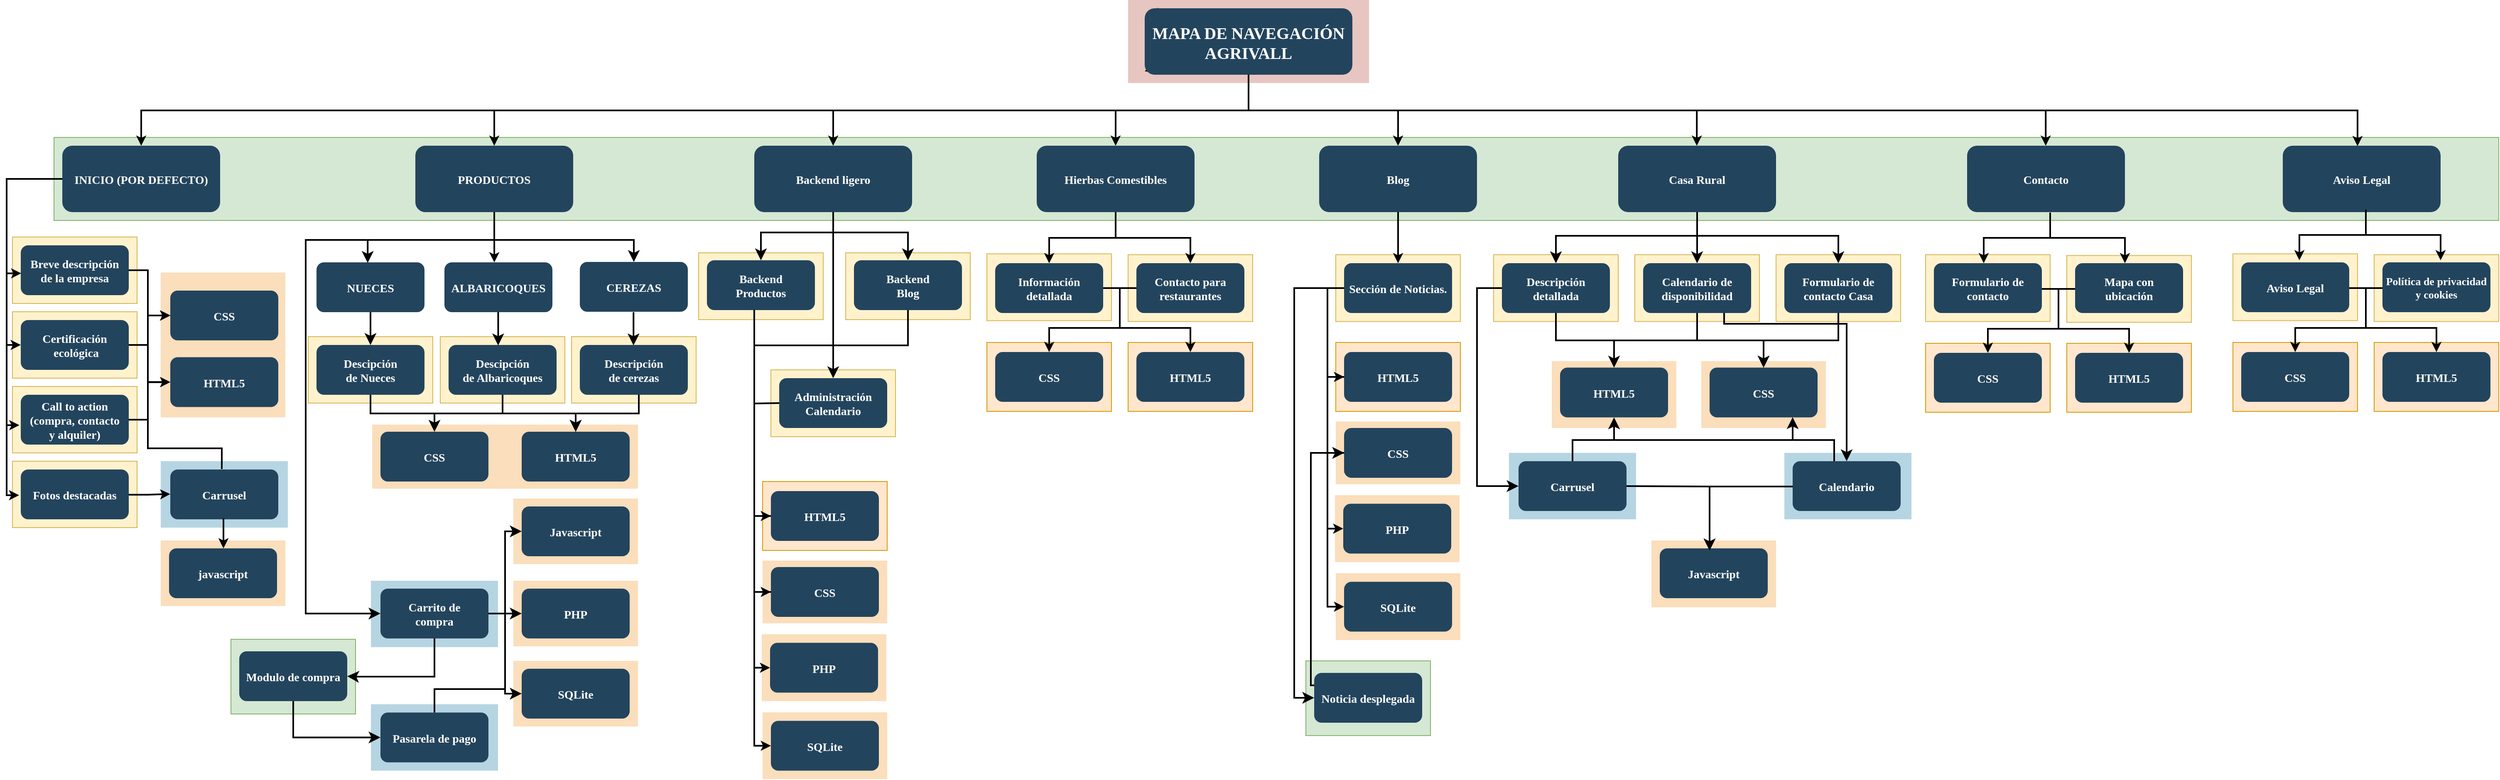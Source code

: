 <mxfile version="26.0.4">
  <diagram name="Page-1" id="2c0d36ab-eaac-3732-788b-9136903baeff">
    <mxGraphModel dx="1311" dy="1208" grid="1" gridSize="10" guides="1" tooltips="1" connect="1" arrows="1" fold="1" page="1" pageScale="1.5" pageWidth="1169" pageHeight="827" background="none" math="0" shadow="0">
      <root>
        <mxCell id="0" />
        <mxCell id="1" parent="0" />
        <mxCell id="2rvFYy8MoNg94TVuVk1t-126" value="" style="fillColor=#d5e8d4;strokeColor=#82b366;" vertex="1" parent="1">
          <mxGeometry x="310" y="930" width="150" height="90" as="geometry" />
        </mxCell>
        <mxCell id="25cHAUJaOURfbR9TsnQt-283" value="" style="fillColor=#10739E;strokeColor=none;opacity=30;" parent="1" vertex="1">
          <mxGeometry x="2180" y="705.5" width="153" height="80" as="geometry" />
        </mxCell>
        <mxCell id="25cHAUJaOURfbR9TsnQt-282" value="" style="fillColor=#10739E;strokeColor=none;opacity=30;" parent="1" vertex="1">
          <mxGeometry x="1848.5" y="705.5" width="153" height="80" as="geometry" />
        </mxCell>
        <mxCell id="25cHAUJaOURfbR9TsnQt-281" value="" style="fillColor=#F2931E;strokeColor=none;opacity=30;" parent="1" vertex="1">
          <mxGeometry x="2080" y="595" width="150" height="80.5" as="geometry" />
        </mxCell>
        <mxCell id="25cHAUJaOURfbR9TsnQt-280" value="" style="fillColor=#F2931E;strokeColor=none;opacity=30;" parent="1" vertex="1">
          <mxGeometry x="1900" y="595" width="150" height="80.5" as="geometry" />
        </mxCell>
        <mxCell id="25cHAUJaOURfbR9TsnQt-279" value="" style="fillColor=#F2931E;strokeColor=none;opacity=30;" parent="1" vertex="1">
          <mxGeometry x="2020" y="811" width="150" height="80.5" as="geometry" />
        </mxCell>
        <mxCell id="25cHAUJaOURfbR9TsnQt-210" value="" style="fillColor=#fff2cc;strokeColor=#d6b656;" parent="1" vertex="1">
          <mxGeometry x="1220" y="465.75" width="150" height="80.5" as="geometry" />
        </mxCell>
        <mxCell id="25cHAUJaOURfbR9TsnQt-211" value="" style="fillColor=#fff2cc;strokeColor=#d6b656;" parent="1" vertex="1">
          <mxGeometry x="1390" y="466.75" width="150" height="80.5" as="geometry" />
        </mxCell>
        <mxCell id="25cHAUJaOURfbR9TsnQt-197" value="" style="fillColor=#F2931E;strokeColor=none;opacity=30;" parent="1" vertex="1">
          <mxGeometry x="949" y="924" width="150" height="80.5" as="geometry" />
        </mxCell>
        <mxCell id="25cHAUJaOURfbR9TsnQt-198" value="" style="fillColor=#F2931E;strokeColor=none;opacity=30;" parent="1" vertex="1">
          <mxGeometry x="950" y="835.25" width="150" height="75.5" as="geometry" />
        </mxCell>
        <mxCell id="25cHAUJaOURfbR9TsnQt-196" value="" style="fillColor=#F2931E;strokeColor=none;opacity=30;" parent="1" vertex="1">
          <mxGeometry x="950" y="1018" width="150" height="80.5" as="geometry" />
        </mxCell>
        <mxCell id="25cHAUJaOURfbR9TsnQt-185" value="" style="fillColor=#F2931E;strokeColor=none;opacity=30;" parent="1" vertex="1">
          <mxGeometry x="650" y="956" width="150" height="79" as="geometry" />
        </mxCell>
        <mxCell id="25cHAUJaOURfbR9TsnQt-183" value="" style="fillColor=#F2931E;strokeColor=none;opacity=30;" parent="1" vertex="1">
          <mxGeometry x="650" y="760.5" width="150" height="79" as="geometry" />
        </mxCell>
        <mxCell id="25cHAUJaOURfbR9TsnQt-182" value="" style="fillColor=#F2931E;strokeColor=none;opacity=30;" parent="1" vertex="1">
          <mxGeometry x="650" y="859.5" width="150" height="79" as="geometry" />
        </mxCell>
        <mxCell id="25cHAUJaOURfbR9TsnQt-179" value="" style="fillColor=#10739E;strokeColor=none;opacity=30;" parent="1" vertex="1">
          <mxGeometry x="478.5" y="859.5" width="153" height="80" as="geometry" />
        </mxCell>
        <mxCell id="25cHAUJaOURfbR9TsnQt-175" value="" style="fillColor=#F2931E;strokeColor=none;opacity=30;" parent="1" vertex="1">
          <mxGeometry x="480" y="671.38" width="320" height="77.25" as="geometry" />
        </mxCell>
        <mxCell id="25cHAUJaOURfbR9TsnQt-168" value="" style="fillColor=#fff2cc;strokeColor=#d6b656;" parent="1" vertex="1">
          <mxGeometry x="720" y="565.5" width="150" height="80" as="geometry" />
        </mxCell>
        <mxCell id="25cHAUJaOURfbR9TsnQt-167" value="" style="fillColor=#fff2cc;strokeColor=#d6b656;" parent="1" vertex="1">
          <mxGeometry x="562" y="565.5" width="150" height="80" as="geometry" />
        </mxCell>
        <mxCell id="25cHAUJaOURfbR9TsnQt-166" value="" style="fillColor=#fff2cc;strokeColor=#d6b656;" parent="1" vertex="1">
          <mxGeometry x="403" y="565.5" width="150" height="80" as="geometry" />
        </mxCell>
        <mxCell id="123" value="" style="fillColor=#AE4132;strokeColor=none;opacity=30;" parent="1" vertex="1">
          <mxGeometry x="1390" y="160" width="290" height="100" as="geometry" />
        </mxCell>
        <mxCell id="122" value="" style="fillColor=#d5e8d4;strokeColor=#82b366;" parent="1" vertex="1">
          <mxGeometry x="97" y="325.5" width="2943" height="100" as="geometry" />
        </mxCell>
        <mxCell id="120" value="" style="fillColor=#ffe6cc;strokeColor=#d79b00;" parent="1" vertex="1">
          <mxGeometry x="950" y="740" width="150" height="83" as="geometry" />
        </mxCell>
        <mxCell id="118" value="" style="fillColor=#F2931E;strokeColor=none;opacity=30;" parent="1" vertex="1">
          <mxGeometry x="225.5" y="488.25" width="150" height="174.5" as="geometry" />
        </mxCell>
        <mxCell id="111" value="" style="fillColor=#fff2cc;strokeColor=#d6b656;" parent="1" vertex="1">
          <mxGeometry x="47" y="535.5" width="150" height="80" as="geometry" />
        </mxCell>
        <mxCell id="108" value="" style="fillColor=#fff2cc;strokeColor=#d6b656;" parent="1" vertex="1">
          <mxGeometry x="47.0" y="445.5" width="150" height="80" as="geometry" />
        </mxCell>
        <mxCell id="4" value="Hierbas Comestibles" style="rounded=1;fillColor=#23445D;gradientColor=none;strokeColor=none;fontColor=#FFFFFF;fontStyle=1;fontFamily=Tahoma;fontSize=14" parent="1" vertex="1">
          <mxGeometry x="1280.0" y="335.5" width="190" height="80" as="geometry" />
        </mxCell>
        <mxCell id="9" value="" style="edgeStyle=elbowEdgeStyle;elbow=vertical;strokeWidth=2;rounded=0" parent="1" source="2" target="4" edge="1">
          <mxGeometry x="337" y="215.5" width="100" height="100" as="geometry">
            <mxPoint x="337" y="315.5" as="sourcePoint" />
            <mxPoint x="437" y="215.5" as="targetPoint" />
          </mxGeometry>
        </mxCell>
        <mxCell id="10" value="Backend ligero" style="rounded=1;fillColor=#23445D;gradientColor=none;strokeColor=none;fontColor=#FFFFFF;fontStyle=1;fontFamily=Tahoma;fontSize=14" parent="1" vertex="1">
          <mxGeometry x="940" y="335.5" width="190" height="80" as="geometry" />
        </mxCell>
        <mxCell id="13" value="INICIO (POR DEFECTO)" style="rounded=1;fillColor=#23445D;gradientColor=none;strokeColor=none;fontColor=#FFFFFF;fontStyle=1;fontFamily=Tahoma;fontSize=14" parent="1" vertex="1">
          <mxGeometry x="107" y="335.5" width="190" height="80" as="geometry" />
        </mxCell>
        <mxCell id="14" value="Breve descripción &#xa;de la empresa" style="rounded=1;fillColor=#23445D;gradientColor=none;strokeColor=none;fontColor=#FFFFFF;fontStyle=1;fontFamily=Tahoma;fontSize=14" parent="1" vertex="1">
          <mxGeometry x="57" y="455.5" width="130" height="60" as="geometry" />
        </mxCell>
        <mxCell id="15" value="Certificación&#xa; ecológica" style="rounded=1;fillColor=#23445D;gradientColor=none;strokeColor=none;fontColor=#FFFFFF;fontStyle=1;fontFamily=Tahoma;fontSize=14" parent="1" vertex="1">
          <mxGeometry x="57" y="545.5" width="130" height="60" as="geometry" />
        </mxCell>
        <mxCell id="16" value="CSS" style="rounded=1;fillColor=#23445D;gradientColor=none;strokeColor=none;fontColor=#FFFFFF;fontStyle=1;fontFamily=Tahoma;fontSize=14" parent="1" vertex="1">
          <mxGeometry x="237" y="510" width="130" height="60" as="geometry" />
        </mxCell>
        <mxCell id="17" value="HTML5" style="rounded=1;fillColor=#23445D;gradientColor=none;strokeColor=none;fontColor=#FFFFFF;fontStyle=1;fontFamily=Tahoma;fontSize=14" parent="1" vertex="1">
          <mxGeometry x="237" y="590.25" width="130" height="60" as="geometry" />
        </mxCell>
        <mxCell id="29" value="CEREZAS" style="rounded=1;fillColor=#23445D;gradientColor=none;strokeColor=none;fontColor=#FFFFFF;fontStyle=1;fontFamily=Tahoma;fontSize=14" parent="1" vertex="1">
          <mxGeometry x="730" y="475.5" width="130" height="60" as="geometry" />
        </mxCell>
        <mxCell id="30" value="ALBARICOQUES" style="rounded=1;fillColor=#23445D;gradientColor=none;strokeColor=none;fontColor=#FFFFFF;fontStyle=1;fontFamily=Tahoma;fontSize=14" parent="1" vertex="1">
          <mxGeometry x="567" y="476" width="130" height="60" as="geometry" />
        </mxCell>
        <mxCell id="31" value="NUECES" style="rounded=1;fillColor=#23445D;gradientColor=none;strokeColor=none;fontColor=#FFFFFF;fontStyle=1;fontFamily=Tahoma;fontSize=14" parent="1" vertex="1">
          <mxGeometry x="413" y="476" width="130" height="60" as="geometry" />
        </mxCell>
        <mxCell id="33" value="HTML5" style="rounded=1;fillColor=#23445D;gradientColor=none;strokeColor=none;fontColor=#FFFFFF;fontStyle=1;fontFamily=Tahoma;fontSize=14" parent="1" vertex="1">
          <mxGeometry x="660" y="680" width="130" height="60" as="geometry" />
        </mxCell>
        <mxCell id="34" value="CSS" style="rounded=1;fillColor=#23445D;gradientColor=none;strokeColor=none;fontColor=#FFFFFF;fontStyle=1;fontFamily=Tahoma;fontSize=14" parent="1" vertex="1">
          <mxGeometry x="490" y="680" width="130" height="60" as="geometry" />
        </mxCell>
        <mxCell id="35" value="PHP" style="rounded=1;fillColor=#23445D;gradientColor=none;strokeColor=none;fontColor=#FFFFFF;fontStyle=1;fontFamily=Tahoma;fontSize=14" parent="1" vertex="1">
          <mxGeometry x="660" y="869" width="130" height="60" as="geometry" />
        </mxCell>
        <mxCell id="37" value="Carrito de &#xa;compra" style="rounded=1;fillColor=#23445D;gradientColor=none;strokeColor=none;fontColor=#FFFFFF;fontStyle=1;fontFamily=Tahoma;fontSize=14" parent="1" vertex="1">
          <mxGeometry x="490" y="869" width="130" height="60" as="geometry" />
        </mxCell>
        <mxCell id="38" value="Javascript" style="rounded=1;fillColor=#23445D;gradientColor=none;strokeColor=none;fontColor=#FFFFFF;fontStyle=1;fontFamily=Tahoma;fontSize=14" parent="1" vertex="1">
          <mxGeometry x="660" y="770" width="130" height="60" as="geometry" />
        </mxCell>
        <mxCell id="41" value="HTML5" style="rounded=1;fillColor=#23445D;gradientColor=none;strokeColor=none;fontColor=#FFFFFF;fontStyle=1;fontFamily=Tahoma;fontSize=14" parent="1" vertex="1">
          <mxGeometry x="960" y="751.5" width="130" height="60" as="geometry" />
        </mxCell>
        <mxCell id="42" value="CSS" style="rounded=1;fillColor=#23445D;gradientColor=none;strokeColor=none;fontColor=#FFFFFF;fontStyle=1;fontFamily=Tahoma;fontSize=14" parent="1" vertex="1">
          <mxGeometry x="960" y="843" width="130" height="60" as="geometry" />
        </mxCell>
        <mxCell id="43" value="PHP" style="rounded=1;fillColor=#23445D;gradientColor=none;strokeColor=none;fontColor=#FFFFFF;fontStyle=1;fontFamily=Tahoma;fontSize=14" parent="1" vertex="1">
          <mxGeometry x="959" y="934.25" width="130" height="60" as="geometry" />
        </mxCell>
        <mxCell id="44" value="Información&#xa;detallada" style="rounded=1;fillColor=#23445D;gradientColor=none;strokeColor=none;fontColor=#FFFFFF;fontStyle=1;fontFamily=Tahoma;fontSize=14" parent="1" vertex="1">
          <mxGeometry x="1230" y="477.0" width="130" height="60" as="geometry" />
        </mxCell>
        <mxCell id="45" value="Contacto para&#xa;restaurantes" style="rounded=1;fillColor=#23445D;gradientColor=none;strokeColor=none;fontColor=#FFFFFF;fontStyle=1;fontFamily=Tahoma;fontSize=14" parent="1" vertex="1">
          <mxGeometry x="1400" y="477" width="130" height="60" as="geometry" />
        </mxCell>
        <mxCell id="59" value="" style="edgeStyle=elbowEdgeStyle;elbow=vertical;strokeWidth=2;rounded=0" parent="1" source="2" target="12" edge="1">
          <mxGeometry x="347" y="225.5" width="100" height="100" as="geometry">
            <mxPoint x="862.0" y="275.5" as="sourcePoint" />
            <mxPoint x="1467.0" y="345.5" as="targetPoint" />
          </mxGeometry>
        </mxCell>
        <mxCell id="61" value="" style="edgeStyle=elbowEdgeStyle;elbow=vertical;strokeWidth=2;rounded=0" parent="1" source="2" target="13" edge="1">
          <mxGeometry x="-23" y="135.5" width="100" height="100" as="geometry">
            <mxPoint x="-23" y="235.5" as="sourcePoint" />
            <mxPoint x="77" y="135.5" as="targetPoint" />
          </mxGeometry>
        </mxCell>
        <mxCell id="64" value="" style="edgeStyle=elbowEdgeStyle;elbow=horizontal;strokeWidth=2;rounded=0;entryX=0.004;entryY=0.563;entryDx=0;entryDy=0;entryPerimeter=0;" parent="1" source="13" target="14" edge="1">
          <mxGeometry x="-23" y="135.5" width="100" height="100" as="geometry">
            <mxPoint x="-23" y="235.5" as="sourcePoint" />
            <mxPoint x="77" y="135.5" as="targetPoint" />
            <Array as="points">
              <mxPoint x="40" y="470" />
              <mxPoint x="202" y="435.5" />
            </Array>
          </mxGeometry>
        </mxCell>
        <mxCell id="65" value="" style="edgeStyle=elbowEdgeStyle;elbow=horizontal;strokeWidth=2;rounded=0;entryX=0;entryY=0.5;entryDx=0;entryDy=0;" parent="1" source="13" target="15" edge="1">
          <mxGeometry x="-23" y="135.5" width="100" height="100" as="geometry">
            <mxPoint x="-23" y="235.5" as="sourcePoint" />
            <mxPoint x="77" y="135.5" as="targetPoint" />
            <Array as="points">
              <mxPoint x="40" y="470" />
              <mxPoint x="202" y="475.5" />
            </Array>
          </mxGeometry>
        </mxCell>
        <mxCell id="82" value="" style="edgeStyle=elbowEdgeStyle;elbow=horizontal;strokeWidth=2;rounded=0" parent="1" source="41" target="42" edge="1">
          <mxGeometry x="-23" y="135.5" width="100" height="100" as="geometry">
            <mxPoint x="-40" y="518.5" as="sourcePoint" />
            <mxPoint x="60" y="418.5" as="targetPoint" />
            <Array as="points">
              <mxPoint x="940" y="818.5" />
            </Array>
          </mxGeometry>
        </mxCell>
        <mxCell id="83" value="" style="edgeStyle=elbowEdgeStyle;elbow=horizontal;strokeWidth=2;rounded=0" parent="1" source="41" target="43" edge="1">
          <mxGeometry x="-23" y="135.5" width="100" height="100" as="geometry">
            <mxPoint x="-40" y="518.5" as="sourcePoint" />
            <mxPoint x="60" y="418.5" as="targetPoint" />
            <Array as="points">
              <mxPoint x="940" y="868.5" />
            </Array>
          </mxGeometry>
        </mxCell>
        <mxCell id="100" value="" style="edgeStyle=elbowEdgeStyle;elbow=vertical;strokeWidth=2;rounded=0;exitX=0.5;exitY=1;exitDx=0;exitDy=0;entryX=0.462;entryY=0;entryDx=0;entryDy=0;entryPerimeter=0;" parent="1" source="12" target="30" edge="1">
          <mxGeometry x="-23" y="135.5" width="100" height="100" as="geometry">
            <mxPoint x="-23" y="235.5" as="sourcePoint" />
            <mxPoint x="627" y="580" as="targetPoint" />
            <Array as="points">
              <mxPoint x="577" y="436" />
            </Array>
          </mxGeometry>
        </mxCell>
        <mxCell id="105" value="" style="edgeStyle=elbowEdgeStyle;elbow=vertical;strokeWidth=2;rounded=0" parent="1" source="4" target="44" edge="1">
          <mxGeometry x="-23" y="135.5" width="100" height="100" as="geometry">
            <mxPoint x="7" y="244" as="sourcePoint" />
            <mxPoint x="107" y="144" as="targetPoint" />
          </mxGeometry>
        </mxCell>
        <mxCell id="25cHAUJaOURfbR9TsnQt-127" value="" style="fillColor=#fff2cc;strokeColor=#d6b656;" parent="1" vertex="1">
          <mxGeometry x="47" y="625.5" width="150" height="80" as="geometry" />
        </mxCell>
        <mxCell id="25cHAUJaOURfbR9TsnQt-128" value="" style="fillColor=#fff2cc;strokeColor=#d6b656;" parent="1" vertex="1">
          <mxGeometry x="47" y="715.5" width="150" height="80" as="geometry" />
        </mxCell>
        <mxCell id="25cHAUJaOURfbR9TsnQt-129" value="Call to action&#xa;(compra, contacto&#xa;y alquiler)" style="rounded=1;fillColor=#23445D;gradientColor=none;strokeColor=none;fontColor=#FFFFFF;fontStyle=1;fontFamily=Tahoma;fontSize=14" parent="1" vertex="1">
          <mxGeometry x="57" y="635.5" width="130" height="60" as="geometry" />
        </mxCell>
        <mxCell id="25cHAUJaOURfbR9TsnQt-130" value="Fotos destacadas" style="rounded=1;fillColor=#23445D;gradientColor=none;strokeColor=none;fontColor=#FFFFFF;fontStyle=1;fontFamily=Tahoma;fontSize=14" parent="1" vertex="1">
          <mxGeometry x="57" y="725.5" width="130" height="60" as="geometry" />
        </mxCell>
        <mxCell id="25cHAUJaOURfbR9TsnQt-133" value="" style="edgeStyle=elbowEdgeStyle;elbow=horizontal;strokeWidth=2;rounded=0;exitX=0;exitY=0.5;exitDx=0;exitDy=0;entryX=-0.013;entryY=0.611;entryDx=0;entryDy=0;entryPerimeter=0;" parent="1" source="13" target="25cHAUJaOURfbR9TsnQt-129" edge="1">
          <mxGeometry x="-23" y="135.5" width="100" height="100" as="geometry">
            <mxPoint x="202" y="510" as="sourcePoint" />
            <mxPoint x="60" y="670" as="targetPoint" />
            <Array as="points">
              <mxPoint x="40" y="530" />
              <mxPoint x="202" y="569.5" />
            </Array>
          </mxGeometry>
        </mxCell>
        <mxCell id="25cHAUJaOURfbR9TsnQt-134" value="" style="fillColor=#10739E;strokeColor=none;opacity=30;" parent="1" vertex="1">
          <mxGeometry x="225.5" y="715.5" width="153" height="80" as="geometry" />
        </mxCell>
        <mxCell id="19" value="Carrusel" style="rounded=1;fillColor=#23445D;gradientColor=none;strokeColor=none;fontColor=#FFFFFF;fontStyle=1;fontFamily=Tahoma;fontSize=14" parent="1" vertex="1">
          <mxGeometry x="237" y="725.5" width="130" height="60" as="geometry" />
        </mxCell>
        <mxCell id="25cHAUJaOURfbR9TsnQt-136" value="" style="edgeStyle=elbowEdgeStyle;elbow=horizontal;strokeWidth=2;rounded=0;exitX=1;exitY=0.5;exitDx=0;exitDy=0;" parent="1" source="14" target="16" edge="1">
          <mxGeometry x="-23" y="135.5" width="100" height="100" as="geometry">
            <mxPoint x="190" y="484" as="sourcePoint" />
            <mxPoint x="304.34" y="499.67" as="targetPoint" />
            <Array as="points">
              <mxPoint x="210" y="540" />
            </Array>
          </mxGeometry>
        </mxCell>
        <mxCell id="25cHAUJaOURfbR9TsnQt-137" value="" style="edgeStyle=elbowEdgeStyle;elbow=horizontal;strokeWidth=2;rounded=0;entryX=0;entryY=0.5;entryDx=0;entryDy=0;" parent="1" source="15" target="16" edge="1">
          <mxGeometry x="-23" y="135.5" width="100" height="100" as="geometry">
            <mxPoint x="197.0" y="481.33" as="sourcePoint" />
            <mxPoint x="247" y="550" as="targetPoint" />
            <Array as="points">
              <mxPoint x="210" y="540" />
            </Array>
          </mxGeometry>
        </mxCell>
        <mxCell id="25cHAUJaOURfbR9TsnQt-138" value="" style="edgeStyle=elbowEdgeStyle;elbow=horizontal;strokeWidth=2;rounded=0;entryX=0;entryY=0.5;entryDx=0;entryDy=0;exitX=1;exitY=0.5;exitDx=0;exitDy=0;" parent="1" source="25cHAUJaOURfbR9TsnQt-129" target="16" edge="1">
          <mxGeometry x="-23" y="135.5" width="100" height="100" as="geometry">
            <mxPoint x="190" y="670" as="sourcePoint" />
            <mxPoint x="257" y="560" as="targetPoint" />
            <Array as="points">
              <mxPoint x="210" y="540" />
            </Array>
          </mxGeometry>
        </mxCell>
        <mxCell id="25cHAUJaOURfbR9TsnQt-139" value="" style="edgeStyle=elbowEdgeStyle;elbow=horizontal;strokeWidth=2;rounded=0;entryX=0;entryY=0.5;entryDx=0;entryDy=0;" parent="1" target="17" edge="1">
          <mxGeometry x="-23" y="135.5" width="100" height="100" as="geometry">
            <mxPoint x="210" y="490" as="sourcePoint" />
            <mxPoint x="237" y="570" as="targetPoint" />
            <Array as="points">
              <mxPoint x="210" y="570" />
            </Array>
          </mxGeometry>
        </mxCell>
        <mxCell id="25cHAUJaOURfbR9TsnQt-143" value="" style="edgeStyle=elbowEdgeStyle;elbow=horizontal;strokeWidth=2;rounded=0;exitX=1;exitY=0.25;exitDx=0;exitDy=0;entryX=0;entryY=0.75;entryDx=0;entryDy=0;" parent="1" edge="1">
          <mxGeometry x="-23" y="135.5" width="100" height="100" as="geometry">
            <mxPoint x="187" y="755.83" as="sourcePoint" />
            <mxPoint x="237" y="755.08" as="targetPoint" />
            <Array as="points">
              <mxPoint x="210" y="744.58" />
            </Array>
          </mxGeometry>
        </mxCell>
        <mxCell id="25cHAUJaOURfbR9TsnQt-144" value="" style="fillColor=#F2931E;strokeColor=none;opacity=30;" parent="1" vertex="1">
          <mxGeometry x="225.5" y="811" width="150" height="79" as="geometry" />
        </mxCell>
        <mxCell id="25cHAUJaOURfbR9TsnQt-145" value="javascript" style="rounded=1;fillColor=#23445D;gradientColor=none;strokeColor=none;fontColor=#FFFFFF;fontStyle=1;fontFamily=Tahoma;fontSize=14" parent="1" vertex="1">
          <mxGeometry x="235.5" y="820.5" width="130" height="60" as="geometry" />
        </mxCell>
        <mxCell id="25cHAUJaOURfbR9TsnQt-146" value="" style="edgeStyle=elbowEdgeStyle;elbow=horizontal;strokeWidth=2;rounded=0;exitX=0.5;exitY=1;exitDx=0;exitDy=0;entryX=0.5;entryY=0;entryDx=0;entryDy=0;" parent="1" source="19" target="25cHAUJaOURfbR9TsnQt-145" edge="1">
          <mxGeometry x="-23" y="135.5" width="100" height="100" as="geometry">
            <mxPoint x="290" y="800.75" as="sourcePoint" />
            <mxPoint x="340" y="800" as="targetPoint" />
            <Array as="points">
              <mxPoint x="301" y="800" />
            </Array>
          </mxGeometry>
        </mxCell>
        <mxCell id="25cHAUJaOURfbR9TsnQt-148" value="" style="edgeStyle=elbowEdgeStyle;elbow=horizontal;strokeWidth=2;rounded=0;exitX=0;exitY=0.5;exitDx=0;exitDy=0;entryX=-0.013;entryY=0.611;entryDx=0;entryDy=0;entryPerimeter=0;" parent="1" source="13" edge="1">
          <mxGeometry x="-23" y="135.5" width="100" height="100" as="geometry">
            <mxPoint x="107" y="460.5" as="sourcePoint" />
            <mxPoint x="55" y="756.5" as="targetPoint" />
            <Array as="points">
              <mxPoint x="40" y="614.5" />
              <mxPoint x="202" y="654" />
            </Array>
          </mxGeometry>
        </mxCell>
        <mxCell id="25cHAUJaOURfbR9TsnQt-149" value="" style="edgeStyle=elbowEdgeStyle;elbow=horizontal;strokeWidth=2;rounded=0;entryX=0;entryY=0.5;entryDx=0;entryDy=0;" parent="1" target="17" edge="1">
          <mxGeometry x="-23" y="135.5" width="100" height="100" as="geometry">
            <mxPoint x="300" y="700" as="sourcePoint" />
            <mxPoint x="260" y="690" as="targetPoint" />
            <Array as="points">
              <mxPoint x="210" y="670" />
            </Array>
          </mxGeometry>
        </mxCell>
        <mxCell id="25cHAUJaOURfbR9TsnQt-151" value="" style="endArrow=none;html=1;rounded=0;strokeWidth=2;exitX=0.477;exitY=-0.008;exitDx=0;exitDy=0;exitPerimeter=0;" parent="1" source="19" edge="1">
          <mxGeometry width="50" height="50" relative="1" as="geometry">
            <mxPoint x="299" y="727" as="sourcePoint" />
            <mxPoint x="299" y="700" as="targetPoint" />
          </mxGeometry>
        </mxCell>
        <mxCell id="25cHAUJaOURfbR9TsnQt-155" value="Descipción &#xa;de Albaricoques" style="rounded=1;fillColor=#23445D;gradientColor=none;strokeColor=none;fontColor=#FFFFFF;fontStyle=1;fontFamily=Tahoma;fontSize=14" parent="1" vertex="1">
          <mxGeometry x="572" y="575.5" width="130" height="60" as="geometry" />
        </mxCell>
        <mxCell id="25cHAUJaOURfbR9TsnQt-156" value="Descripción &#xa;de cerezas" style="rounded=1;fillColor=#23445D;gradientColor=none;strokeColor=none;fontColor=#FFFFFF;fontStyle=1;fontFamily=Tahoma;fontSize=14" parent="1" vertex="1">
          <mxGeometry x="730" y="575.5" width="130" height="60" as="geometry" />
        </mxCell>
        <mxCell id="25cHAUJaOURfbR9TsnQt-157" value="Descipción &#xa;de Nueces" style="rounded=1;fillColor=#23445D;gradientColor=none;strokeColor=none;fontColor=#FFFFFF;fontStyle=1;fontFamily=Tahoma;fontSize=14" parent="1" vertex="1">
          <mxGeometry x="413" y="575.5" width="130" height="60" as="geometry" />
        </mxCell>
        <mxCell id="25cHAUJaOURfbR9TsnQt-158" value="" style="edgeStyle=elbowEdgeStyle;elbow=vertical;endArrow=classic;html=1;curved=0;rounded=0;endSize=8;startSize=8;exitX=0.5;exitY=1;exitDx=0;exitDy=0;strokeWidth=2;entryX=0.474;entryY=0.011;entryDx=0;entryDy=0;entryPerimeter=0;" parent="1" target="31" edge="1">
          <mxGeometry width="50" height="50" relative="1" as="geometry">
            <mxPoint x="627" y="421" as="sourcePoint" />
            <mxPoint x="474.66" y="475.5" as="targetPoint" />
            <Array as="points">
              <mxPoint x="549" y="449" />
            </Array>
          </mxGeometry>
        </mxCell>
        <mxCell id="25cHAUJaOURfbR9TsnQt-159" value="" style="edgeStyle=elbowEdgeStyle;elbow=vertical;endArrow=classic;html=1;curved=0;rounded=0;endSize=8;startSize=8;strokeWidth=2;entryX=0.5;entryY=0;entryDx=0;entryDy=0;exitX=0.5;exitY=1;exitDx=0;exitDy=0;" parent="1" source="12" target="29" edge="1">
          <mxGeometry width="50" height="50" relative="1" as="geometry">
            <mxPoint x="640" y="523.25" as="sourcePoint" />
            <mxPoint x="808" y="463.25" as="targetPoint" />
            <Array as="points">
              <mxPoint x="711" y="449" />
              <mxPoint x="723" y="550.75" />
            </Array>
          </mxGeometry>
        </mxCell>
        <mxCell id="25cHAUJaOURfbR9TsnQt-161" value="" style="edgeStyle=elbowEdgeStyle;elbow=vertical;endArrow=classic;html=1;curved=0;rounded=0;endSize=8;startSize=8;strokeWidth=2;entryX=0.5;entryY=0;entryDx=0;entryDy=0;exitX=0.5;exitY=1;exitDx=0;exitDy=0;" parent="1" source="31" target="25cHAUJaOURfbR9TsnQt-157" edge="1">
          <mxGeometry width="50" height="50" relative="1" as="geometry">
            <mxPoint x="475" y="660" as="sourcePoint" />
            <mxPoint x="474.71" y="690" as="targetPoint" />
            <Array as="points" />
          </mxGeometry>
        </mxCell>
        <mxCell id="12" value="PRODUCTOS" style="rounded=1;fillColor=#23445D;gradientColor=none;strokeColor=none;fontColor=#FFFFFF;fontStyle=1;fontFamily=Tahoma;fontSize=14" parent="1" vertex="1">
          <mxGeometry x="532.0" y="335.5" width="190" height="80" as="geometry" />
        </mxCell>
        <mxCell id="25cHAUJaOURfbR9TsnQt-169" value="" style="edgeStyle=elbowEdgeStyle;elbow=vertical;endArrow=classic;html=1;curved=0;rounded=0;endSize=8;startSize=8;strokeWidth=2;entryX=0.5;entryY=0;entryDx=0;entryDy=0;exitX=0.5;exitY=1;exitDx=0;exitDy=0;" parent="1" edge="1">
          <mxGeometry width="50" height="50" relative="1" as="geometry">
            <mxPoint x="631.71" y="536" as="sourcePoint" />
            <mxPoint x="631.71" y="576" as="targetPoint" />
            <Array as="points" />
          </mxGeometry>
        </mxCell>
        <mxCell id="25cHAUJaOURfbR9TsnQt-171" value="" style="edgeStyle=elbowEdgeStyle;elbow=vertical;endArrow=classic;html=1;curved=0;rounded=0;endSize=8;startSize=8;exitX=0.5;exitY=1;exitDx=0;exitDy=0;strokeWidth=2;entryX=0.5;entryY=0;entryDx=0;entryDy=0;" parent="1" target="33" edge="1">
          <mxGeometry width="50" height="50" relative="1" as="geometry">
            <mxPoint x="801" y="635.5" as="sourcePoint" />
            <mxPoint x="649" y="691.5" as="targetPoint" />
          </mxGeometry>
        </mxCell>
        <mxCell id="25cHAUJaOURfbR9TsnQt-172" value="" style="edgeStyle=elbowEdgeStyle;elbow=vertical;endArrow=classic;html=1;curved=0;rounded=0;endSize=8;startSize=8;exitX=0.5;exitY=1;exitDx=0;exitDy=0;strokeWidth=2;entryX=0.5;entryY=0;entryDx=0;entryDy=0;" parent="1" source="25cHAUJaOURfbR9TsnQt-155" target="34" edge="1">
          <mxGeometry width="50" height="50" relative="1" as="geometry">
            <mxPoint x="620" y="635.5" as="sourcePoint" />
            <mxPoint x="544" y="680" as="targetPoint" />
          </mxGeometry>
        </mxCell>
        <mxCell id="25cHAUJaOURfbR9TsnQt-174" value="" style="edgeStyle=elbowEdgeStyle;elbow=vertical;endArrow=classic;html=1;curved=0;rounded=0;endSize=8;startSize=8;exitX=0.5;exitY=1;exitDx=0;exitDy=0;strokeWidth=2;entryX=0.5;entryY=0;entryDx=0;entryDy=0;" parent="1" source="25cHAUJaOURfbR9TsnQt-157" target="33" edge="1">
          <mxGeometry width="50" height="50" relative="1" as="geometry">
            <mxPoint x="647" y="646" as="sourcePoint" />
            <mxPoint x="554" y="690" as="targetPoint" />
          </mxGeometry>
        </mxCell>
        <mxCell id="25cHAUJaOURfbR9TsnQt-176" value="" style="edgeStyle=elbowEdgeStyle;elbow=horizontal;endArrow=classic;html=1;curved=0;rounded=0;endSize=8;startSize=8;entryX=0;entryY=0.5;entryDx=0;entryDy=0;strokeWidth=2;" parent="1" source="25cHAUJaOURfbR9TsnQt-177" target="37" edge="1">
          <mxGeometry width="50" height="50" relative="1" as="geometry">
            <mxPoint x="400" y="450" as="sourcePoint" />
            <mxPoint x="500" y="770.5" as="targetPoint" />
            <Array as="points">
              <mxPoint x="400" y="771" />
            </Array>
          </mxGeometry>
        </mxCell>
        <mxCell id="25cHAUJaOURfbR9TsnQt-177" value="" style="line;strokeWidth=2;html=1;" parent="1" vertex="1">
          <mxGeometry x="410" y="444" width="380" height="10" as="geometry" />
        </mxCell>
        <mxCell id="25cHAUJaOURfbR9TsnQt-180" value="" style="edgeStyle=elbowEdgeStyle;elbow=horizontal;endArrow=classic;html=1;curved=0;rounded=0;endSize=8;startSize=8;entryX=0;entryY=0.5;entryDx=0;entryDy=0;strokeWidth=2;exitX=1;exitY=0.5;exitDx=0;exitDy=0;" parent="1" source="37" target="35" edge="1">
          <mxGeometry width="50" height="50" relative="1" as="geometry">
            <mxPoint x="642" y="760" as="sourcePoint" />
            <mxPoint x="722" y="1151" as="targetPoint" />
            <Array as="points">
              <mxPoint x="640" y="890" />
            </Array>
          </mxGeometry>
        </mxCell>
        <mxCell id="25cHAUJaOURfbR9TsnQt-181" value="" style="edgeStyle=elbowEdgeStyle;elbow=horizontal;endArrow=classic;html=1;curved=0;rounded=0;endSize=8;startSize=8;entryX=0;entryY=0.5;entryDx=0;entryDy=0;strokeWidth=2;exitX=1;exitY=0.5;exitDx=0;exitDy=0;" parent="1" source="37" target="38" edge="1">
          <mxGeometry width="50" height="50" relative="1" as="geometry">
            <mxPoint x="620" y="840" as="sourcePoint" />
            <mxPoint x="660" y="880.5" as="targetPoint" />
            <Array as="points">
              <mxPoint x="640" y="840.5" />
            </Array>
          </mxGeometry>
        </mxCell>
        <mxCell id="25cHAUJaOURfbR9TsnQt-184" value="SQLite" style="rounded=1;fillColor=#23445D;gradientColor=none;strokeColor=none;fontColor=#FFFFFF;fontStyle=1;fontFamily=Tahoma;fontSize=14" parent="1" vertex="1">
          <mxGeometry x="660" y="965.5" width="130" height="60" as="geometry" />
        </mxCell>
        <mxCell id="25cHAUJaOURfbR9TsnQt-186" value="" style="edgeStyle=elbowEdgeStyle;elbow=horizontal;endArrow=classic;html=1;curved=0;rounded=0;endSize=8;startSize=8;entryX=0;entryY=0.5;entryDx=0;entryDy=0;strokeWidth=2;exitX=1;exitY=0.5;exitDx=0;exitDy=0;" parent="1" source="37" target="25cHAUJaOURfbR9TsnQt-184" edge="1">
          <mxGeometry width="50" height="50" relative="1" as="geometry">
            <mxPoint x="630" y="909" as="sourcePoint" />
            <mxPoint x="670" y="810" as="targetPoint" />
            <Array as="points">
              <mxPoint x="640" y="900" />
            </Array>
          </mxGeometry>
        </mxCell>
        <mxCell id="25cHAUJaOURfbR9TsnQt-187" value="SQLite" style="rounded=1;fillColor=#23445D;gradientColor=none;strokeColor=none;fontColor=#FFFFFF;fontStyle=1;fontFamily=Tahoma;fontSize=14" parent="1" vertex="1">
          <mxGeometry x="960" y="1028.25" width="130" height="60" as="geometry" />
        </mxCell>
        <mxCell id="25cHAUJaOURfbR9TsnQt-188" value="" style="edgeStyle=elbowEdgeStyle;elbow=horizontal;strokeWidth=2;rounded=0;entryX=0;entryY=0.5;entryDx=0;entryDy=0;exitX=0;exitY=0.5;exitDx=0;exitDy=0;" parent="1" source="42" target="25cHAUJaOURfbR9TsnQt-187" edge="1">
          <mxGeometry x="-23" y="135.5" width="100" height="100" as="geometry">
            <mxPoint x="960" y="858.5" as="sourcePoint" />
            <mxPoint x="960" y="1038.5" as="targetPoint" />
            <Array as="points">
              <mxPoint x="940" y="958" />
            </Array>
          </mxGeometry>
        </mxCell>
        <mxCell id="25cHAUJaOURfbR9TsnQt-190" value="" style="edgeStyle=elbowEdgeStyle;elbow=horizontal;strokeWidth=2;rounded=0;entryX=0;entryY=0.5;entryDx=0;entryDy=0;" parent="1" target="41" edge="1">
          <mxGeometry x="-23" y="135.5" width="100" height="100" as="geometry">
            <mxPoint x="1030" y="576" as="sourcePoint" />
            <mxPoint x="960" y="630.5" as="targetPoint" />
            <Array as="points">
              <mxPoint x="940" y="550" />
            </Array>
          </mxGeometry>
        </mxCell>
        <mxCell id="25cHAUJaOURfbR9TsnQt-199" value="" style="edgeStyle=elbowEdgeStyle;elbow=vertical;endArrow=classic;html=1;curved=0;rounded=0;endSize=8;startSize=8;strokeWidth=2;entryX=0.5;entryY=0;entryDx=0;entryDy=0;exitX=0.5;exitY=1;exitDx=0;exitDy=0;" parent="1" edge="1">
          <mxGeometry width="50" height="50" relative="1" as="geometry">
            <mxPoint x="794.62" y="536" as="sourcePoint" />
            <mxPoint x="794.62" y="576" as="targetPoint" />
            <Array as="points" />
          </mxGeometry>
        </mxCell>
        <mxCell id="25cHAUJaOURfbR9TsnQt-201" value="" style="edgeStyle=elbowEdgeStyle;elbow=vertical;strokeWidth=2;rounded=0;exitX=0.5;exitY=1;exitDx=0;exitDy=0;entryX=0.5;entryY=0;entryDx=0;entryDy=0;" parent="1" source="4" target="45" edge="1">
          <mxGeometry x="-23" y="135.5" width="100" height="100" as="geometry">
            <mxPoint x="1408" y="430.5" as="sourcePoint" />
            <mxPoint x="1348" y="471.5" as="targetPoint" />
          </mxGeometry>
        </mxCell>
        <mxCell id="25cHAUJaOURfbR9TsnQt-213" value="" style="fillColor=#ffe6cc;strokeColor=#d79b00;" parent="1" vertex="1">
          <mxGeometry x="1220" y="572.5" width="150" height="83" as="geometry" />
        </mxCell>
        <mxCell id="25cHAUJaOURfbR9TsnQt-214" value="" style="fillColor=#ffe6cc;strokeColor=#d79b00;" parent="1" vertex="1">
          <mxGeometry x="1390" y="572.5" width="150" height="83" as="geometry" />
        </mxCell>
        <mxCell id="25cHAUJaOURfbR9TsnQt-215" value="CSS" style="rounded=1;fillColor=#23445D;gradientColor=none;strokeColor=none;fontColor=#FFFFFF;fontStyle=1;fontFamily=Tahoma;fontSize=14" parent="1" vertex="1">
          <mxGeometry x="1230" y="584" width="130" height="60" as="geometry" />
        </mxCell>
        <mxCell id="25cHAUJaOURfbR9TsnQt-216" value="HTML5" style="rounded=1;fillColor=#23445D;gradientColor=none;strokeColor=none;fontColor=#FFFFFF;fontStyle=1;fontFamily=Tahoma;fontSize=14" parent="1" vertex="1">
          <mxGeometry x="1400" y="584" width="130" height="60" as="geometry" />
        </mxCell>
        <mxCell id="25cHAUJaOURfbR9TsnQt-217" value="" style="fillColor=#fff2cc;strokeColor=#d6b656;" parent="1" vertex="1">
          <mxGeometry x="873" y="464.5" width="150" height="80.5" as="geometry" />
        </mxCell>
        <mxCell id="25cHAUJaOURfbR9TsnQt-218" value="" style="fillColor=#fff2cc;strokeColor=#d6b656;" parent="1" vertex="1">
          <mxGeometry x="1050" y="464.5" width="150" height="80.5" as="geometry" />
        </mxCell>
        <mxCell id="25cHAUJaOURfbR9TsnQt-219" value="Backend&#xa;Productos" style="rounded=1;fillColor=#23445D;gradientColor=none;strokeColor=none;fontColor=#FFFFFF;fontStyle=1;fontFamily=Tahoma;fontSize=14" parent="1" vertex="1">
          <mxGeometry x="883" y="473.5" width="130" height="60" as="geometry" />
        </mxCell>
        <mxCell id="25cHAUJaOURfbR9TsnQt-220" value="Backend&#xa;Blog" style="rounded=1;fillColor=#23445D;gradientColor=none;strokeColor=none;fontColor=#FFFFFF;fontStyle=1;fontFamily=Tahoma;fontSize=14" parent="1" vertex="1">
          <mxGeometry x="1060" y="473.5" width="130" height="60" as="geometry" />
        </mxCell>
        <mxCell id="25cHAUJaOURfbR9TsnQt-225" value="" style="edgeStyle=elbowEdgeStyle;elbow=vertical;endArrow=classic;html=1;curved=0;rounded=0;endSize=8;startSize=8;strokeWidth=2;exitX=0.5;exitY=1;exitDx=0;exitDy=0;entryX=0.5;entryY=0;entryDx=0;entryDy=0;" parent="1" source="10" target="25cHAUJaOURfbR9TsnQt-219" edge="1">
          <mxGeometry width="50" height="50" relative="1" as="geometry">
            <mxPoint x="999" y="423.5" as="sourcePoint" />
            <mxPoint x="949" y="473.5" as="targetPoint" />
            <Array as="points">
              <mxPoint x="990" y="440" />
            </Array>
          </mxGeometry>
        </mxCell>
        <mxCell id="25cHAUJaOURfbR9TsnQt-227" value="" style="edgeStyle=elbowEdgeStyle;elbow=vertical;endArrow=classic;html=1;curved=0;rounded=0;endSize=8;startSize=8;strokeWidth=2;exitX=0.5;exitY=1;exitDx=0;exitDy=0;entryX=0.5;entryY=0;entryDx=0;entryDy=0;" parent="1" source="10" target="25cHAUJaOURfbR9TsnQt-220" edge="1">
          <mxGeometry width="50" height="50" relative="1" as="geometry">
            <mxPoint x="1037" y="420.25" as="sourcePoint" />
            <mxPoint x="950" y="488.25" as="targetPoint" />
            <Array as="points">
              <mxPoint x="1080" y="440" />
            </Array>
          </mxGeometry>
        </mxCell>
        <mxCell id="25cHAUJaOURfbR9TsnQt-228" value="" style="endArrow=none;html=1;rounded=0;strokeWidth=2;entryX=0.5;entryY=1;entryDx=0;entryDy=0;" parent="1" target="25cHAUJaOURfbR9TsnQt-220" edge="1">
          <mxGeometry width="50" height="50" relative="1" as="geometry">
            <mxPoint x="1029" y="576" as="sourcePoint" />
            <mxPoint x="1120" y="550.5" as="targetPoint" />
            <Array as="points">
              <mxPoint x="1125" y="576" />
            </Array>
          </mxGeometry>
        </mxCell>
        <mxCell id="25cHAUJaOURfbR9TsnQt-229" value="" style="endArrow=none;html=1;rounded=0;strokeWidth=2;entryX=0.438;entryY=0.995;entryDx=0;entryDy=0;entryPerimeter=0;" parent="1" target="25cHAUJaOURfbR9TsnQt-219" edge="1">
          <mxGeometry width="50" height="50" relative="1" as="geometry">
            <mxPoint x="940" y="586" as="sourcePoint" />
            <mxPoint x="940" y="533" as="targetPoint" />
            <Array as="points">
              <mxPoint x="940" y="560" />
            </Array>
          </mxGeometry>
        </mxCell>
        <mxCell id="25cHAUJaOURfbR9TsnQt-231" value="" style="endArrow=classic;html=1;rounded=0;" parent="1" source="2" edge="1">
          <mxGeometry width="50" height="50" relative="1" as="geometry">
            <mxPoint x="1430" y="240" as="sourcePoint" />
            <mxPoint x="1480" y="190" as="targetPoint" />
          </mxGeometry>
        </mxCell>
        <mxCell id="25cHAUJaOURfbR9TsnQt-232" value="" style="endArrow=classic;html=1;rounded=0;strokeWidth=2;entryX=0.5;entryY=0;entryDx=0;entryDy=0;" parent="1" target="10" edge="1">
          <mxGeometry width="50" height="50" relative="1" as="geometry">
            <mxPoint x="1035" y="293" as="sourcePoint" />
            <mxPoint x="1090" y="240" as="targetPoint" />
          </mxGeometry>
        </mxCell>
        <mxCell id="25cHAUJaOURfbR9TsnQt-233" value="" style="edgeStyle=elbowEdgeStyle;elbow=vertical;strokeWidth=2;rounded=0;exitX=0.5;exitY=1;exitDx=0;exitDy=0;entryX=0.5;entryY=0;entryDx=0;entryDy=0;" parent="1" target="25cHAUJaOURfbR9TsnQt-216" edge="1">
          <mxGeometry x="-23" y="135.5" width="100" height="100" as="geometry">
            <mxPoint x="1380" y="525.5" as="sourcePoint" />
            <mxPoint x="1470" y="586.5" as="targetPoint" />
            <Array as="points">
              <mxPoint x="1423" y="555" />
            </Array>
          </mxGeometry>
        </mxCell>
        <mxCell id="25cHAUJaOURfbR9TsnQt-234" value="" style="edgeStyle=elbowEdgeStyle;elbow=vertical;strokeWidth=2;rounded=0;entryX=0.5;entryY=0;entryDx=0;entryDy=0;" parent="1" target="25cHAUJaOURfbR9TsnQt-215" edge="1">
          <mxGeometry x="-23" y="135.5" width="100" height="100" as="geometry">
            <mxPoint x="1380" y="507" as="sourcePoint" />
            <mxPoint x="1290" y="584" as="targetPoint" />
            <Array as="points">
              <mxPoint x="1340" y="555" />
            </Array>
          </mxGeometry>
        </mxCell>
        <mxCell id="25cHAUJaOURfbR9TsnQt-235" value="" style="endArrow=none;html=1;rounded=0;strokeWidth=2;exitX=1;exitY=0.5;exitDx=0;exitDy=0;entryX=0;entryY=0.5;entryDx=0;entryDy=0;" parent="1" source="44" target="45" edge="1">
          <mxGeometry width="50" height="50" relative="1" as="geometry">
            <mxPoint x="1400" y="550" as="sourcePoint" />
            <mxPoint x="1450" y="500" as="targetPoint" />
          </mxGeometry>
        </mxCell>
        <mxCell id="25cHAUJaOURfbR9TsnQt-236" value="Blog" style="rounded=1;fillColor=#23445D;gradientColor=none;strokeColor=none;fontColor=#FFFFFF;fontStyle=1;fontFamily=Tahoma;fontSize=14" parent="1" vertex="1">
          <mxGeometry x="1620.0" y="335.5" width="190" height="80" as="geometry" />
        </mxCell>
        <mxCell id="25cHAUJaOURfbR9TsnQt-237" value="" style="fillColor=#fff2cc;strokeColor=#d6b656;" parent="1" vertex="1">
          <mxGeometry x="1640" y="466.75" width="150" height="80.5" as="geometry" />
        </mxCell>
        <mxCell id="25cHAUJaOURfbR9TsnQt-238" value="Sección de Noticias." style="rounded=1;fillColor=#23445D;gradientColor=none;strokeColor=none;fontColor=#FFFFFF;fontStyle=1;fontFamily=Tahoma;fontSize=14" parent="1" vertex="1">
          <mxGeometry x="1650" y="477.0" width="130" height="60" as="geometry" />
        </mxCell>
        <mxCell id="25cHAUJaOURfbR9TsnQt-239" value="" style="fillColor=#F2931E;strokeColor=none;opacity=30;" parent="1" vertex="1">
          <mxGeometry x="1639" y="756.5" width="150" height="80.5" as="geometry" />
        </mxCell>
        <mxCell id="25cHAUJaOURfbR9TsnQt-240" value="" style="fillColor=#F2931E;strokeColor=none;opacity=30;" parent="1" vertex="1">
          <mxGeometry x="1640" y="667.75" width="150" height="75.5" as="geometry" />
        </mxCell>
        <mxCell id="25cHAUJaOURfbR9TsnQt-241" value="" style="fillColor=#F2931E;strokeColor=none;opacity=30;" parent="1" vertex="1">
          <mxGeometry x="1640" y="850.5" width="150" height="80.5" as="geometry" />
        </mxCell>
        <mxCell id="25cHAUJaOURfbR9TsnQt-242" value="" style="fillColor=#ffe6cc;strokeColor=#d79b00;" parent="1" vertex="1">
          <mxGeometry x="1640" y="572.5" width="150" height="83" as="geometry" />
        </mxCell>
        <mxCell id="25cHAUJaOURfbR9TsnQt-243" value="HTML5" style="rounded=1;fillColor=#23445D;gradientColor=none;strokeColor=none;fontColor=#FFFFFF;fontStyle=1;fontFamily=Tahoma;fontSize=14" parent="1" vertex="1">
          <mxGeometry x="1650" y="584" width="130" height="60" as="geometry" />
        </mxCell>
        <mxCell id="25cHAUJaOURfbR9TsnQt-244" value="CSS" style="rounded=1;fillColor=#23445D;gradientColor=none;strokeColor=none;fontColor=#FFFFFF;fontStyle=1;fontFamily=Tahoma;fontSize=14" parent="1" vertex="1">
          <mxGeometry x="1650" y="675.5" width="130" height="60" as="geometry" />
        </mxCell>
        <mxCell id="25cHAUJaOURfbR9TsnQt-245" value="PHP" style="rounded=1;fillColor=#23445D;gradientColor=none;strokeColor=none;fontColor=#FFFFFF;fontStyle=1;fontFamily=Tahoma;fontSize=14" parent="1" vertex="1">
          <mxGeometry x="1649" y="766.75" width="130" height="60" as="geometry" />
        </mxCell>
        <mxCell id="25cHAUJaOURfbR9TsnQt-246" value="" style="edgeStyle=elbowEdgeStyle;elbow=horizontal;strokeWidth=2;rounded=0" parent="1" source="25cHAUJaOURfbR9TsnQt-243" target="25cHAUJaOURfbR9TsnQt-244" edge="1">
          <mxGeometry x="-23" y="135.5" width="100" height="100" as="geometry">
            <mxPoint x="650" y="351" as="sourcePoint" />
            <mxPoint x="750" y="251" as="targetPoint" />
            <Array as="points">
              <mxPoint x="1630" y="651" />
            </Array>
          </mxGeometry>
        </mxCell>
        <mxCell id="25cHAUJaOURfbR9TsnQt-247" value="" style="edgeStyle=elbowEdgeStyle;elbow=horizontal;strokeWidth=2;rounded=0" parent="1" source="25cHAUJaOURfbR9TsnQt-243" target="25cHAUJaOURfbR9TsnQt-245" edge="1">
          <mxGeometry x="-23" y="135.5" width="100" height="100" as="geometry">
            <mxPoint x="650" y="351" as="sourcePoint" />
            <mxPoint x="750" y="251" as="targetPoint" />
            <Array as="points">
              <mxPoint x="1630" y="701" />
            </Array>
          </mxGeometry>
        </mxCell>
        <mxCell id="25cHAUJaOURfbR9TsnQt-248" value="SQLite" style="rounded=1;fillColor=#23445D;gradientColor=none;strokeColor=none;fontColor=#FFFFFF;fontStyle=1;fontFamily=Tahoma;fontSize=14" parent="1" vertex="1">
          <mxGeometry x="1650" y="860.75" width="130" height="60" as="geometry" />
        </mxCell>
        <mxCell id="25cHAUJaOURfbR9TsnQt-249" value="" style="edgeStyle=elbowEdgeStyle;elbow=horizontal;strokeWidth=2;rounded=0;entryX=0;entryY=0.5;entryDx=0;entryDy=0;exitX=0;exitY=0.5;exitDx=0;exitDy=0;" parent="1" source="25cHAUJaOURfbR9TsnQt-244" target="25cHAUJaOURfbR9TsnQt-248" edge="1">
          <mxGeometry x="-23" y="135.5" width="100" height="100" as="geometry">
            <mxPoint x="1650" y="691" as="sourcePoint" />
            <mxPoint x="1650" y="871" as="targetPoint" />
            <Array as="points">
              <mxPoint x="1630" y="790.5" />
            </Array>
          </mxGeometry>
        </mxCell>
        <mxCell id="25cHAUJaOURfbR9TsnQt-251" value="" style="edgeStyle=elbowEdgeStyle;elbow=horizontal;strokeWidth=2;rounded=0;entryX=0;entryY=0.5;entryDx=0;entryDy=0;exitX=0;exitY=0.5;exitDx=0;exitDy=0;" parent="1" source="25cHAUJaOURfbR9TsnQt-238" target="25cHAUJaOURfbR9TsnQt-243" edge="1">
          <mxGeometry x="-23" y="135.5" width="100" height="100" as="geometry">
            <mxPoint x="1720" y="545" as="sourcePoint" />
            <mxPoint x="1650" y="613" as="targetPoint" />
            <Array as="points">
              <mxPoint x="1630" y="519" />
            </Array>
          </mxGeometry>
        </mxCell>
        <mxCell id="25cHAUJaOURfbR9TsnQt-252" value="" style="endArrow=classic;html=1;rounded=0;strokeWidth=2;entryX=0.5;entryY=0;entryDx=0;entryDy=0;exitX=0.5;exitY=1;exitDx=0;exitDy=0;" parent="1" source="25cHAUJaOURfbR9TsnQt-236" target="25cHAUJaOURfbR9TsnQt-238" edge="1">
          <mxGeometry width="50" height="50" relative="1" as="geometry">
            <mxPoint x="1689" y="464.5" as="sourcePoint" />
            <mxPoint x="1739" y="414.5" as="targetPoint" />
          </mxGeometry>
        </mxCell>
        <mxCell id="25cHAUJaOURfbR9TsnQt-253" value="Casa Rural" style="rounded=1;fillColor=#23445D;gradientColor=none;strokeColor=none;fontColor=#FFFFFF;fontStyle=1;fontFamily=Tahoma;fontSize=14" parent="1" vertex="1">
          <mxGeometry x="1980.0" y="335.5" width="190" height="80" as="geometry" />
        </mxCell>
        <mxCell id="25cHAUJaOURfbR9TsnQt-254" value="" style="fillColor=#fff2cc;strokeColor=#d6b656;" parent="1" vertex="1">
          <mxGeometry x="1830" y="466.75" width="150" height="80.5" as="geometry" />
        </mxCell>
        <mxCell id="25cHAUJaOURfbR9TsnQt-255" value="" style="fillColor=#fff2cc;strokeColor=#d6b656;" parent="1" vertex="1">
          <mxGeometry x="2000" y="466.75" width="150" height="80.5" as="geometry" />
        </mxCell>
        <mxCell id="25cHAUJaOURfbR9TsnQt-256" value="" style="fillColor=#fff2cc;strokeColor=#d6b656;" parent="1" vertex="1">
          <mxGeometry x="2170" y="466.75" width="150" height="80.5" as="geometry" />
        </mxCell>
        <mxCell id="25cHAUJaOURfbR9TsnQt-257" value="Descripción&#xa;detallada" style="rounded=1;fillColor=#23445D;gradientColor=none;strokeColor=none;fontColor=#FFFFFF;fontStyle=1;fontFamily=Tahoma;fontSize=14" parent="1" vertex="1">
          <mxGeometry x="1840" y="477.0" width="130" height="60" as="geometry" />
        </mxCell>
        <mxCell id="25cHAUJaOURfbR9TsnQt-258" value="Calendario de&#xa;disponibilidad" style="rounded=1;fillColor=#23445D;gradientColor=none;strokeColor=none;fontColor=#FFFFFF;fontStyle=1;fontFamily=Tahoma;fontSize=14" parent="1" vertex="1">
          <mxGeometry x="2010" y="477.0" width="130" height="60" as="geometry" />
        </mxCell>
        <mxCell id="25cHAUJaOURfbR9TsnQt-259" value="Formulario de &#xa;contacto Casa" style="rounded=1;fillColor=#23445D;gradientColor=none;strokeColor=none;fontColor=#FFFFFF;fontStyle=1;fontFamily=Tahoma;fontSize=14" parent="1" vertex="1">
          <mxGeometry x="2180" y="477.0" width="130" height="60" as="geometry" />
        </mxCell>
        <mxCell id="25cHAUJaOURfbR9TsnQt-260" value="" style="fillColor=#fff2cc;strokeColor=#d6b656;" parent="1" vertex="1">
          <mxGeometry x="960" y="605.5" width="150" height="80.5" as="geometry" />
        </mxCell>
        <mxCell id="25cHAUJaOURfbR9TsnQt-261" value="Administración&#xa;Calendario" style="rounded=1;fillColor=#23445D;gradientColor=none;strokeColor=none;fontColor=#FFFFFF;fontStyle=1;fontFamily=Tahoma;fontSize=14" parent="1" vertex="1">
          <mxGeometry x="970" y="615.5" width="130" height="60" as="geometry" />
        </mxCell>
        <mxCell id="25cHAUJaOURfbR9TsnQt-262" value="" style="edgeStyle=elbowEdgeStyle;elbow=vertical;endArrow=classic;html=1;curved=0;rounded=0;endSize=8;startSize=8;strokeWidth=2;exitX=0.5;exitY=1;exitDx=0;exitDy=0;entryX=0.5;entryY=0;entryDx=0;entryDy=0;" parent="1" source="10" target="25cHAUJaOURfbR9TsnQt-261" edge="1">
          <mxGeometry width="50" height="50" relative="1" as="geometry">
            <mxPoint x="1045" y="426" as="sourcePoint" />
            <mxPoint x="1135" y="484" as="targetPoint" />
            <Array as="points">
              <mxPoint x="1090" y="450" />
            </Array>
          </mxGeometry>
        </mxCell>
        <mxCell id="25cHAUJaOURfbR9TsnQt-263" value="" style="endArrow=none;html=1;rounded=0;strokeWidth=2;exitX=0;exitY=0.5;exitDx=0;exitDy=0;" parent="1" source="25cHAUJaOURfbR9TsnQt-261" edge="1">
          <mxGeometry width="50" height="50" relative="1" as="geometry">
            <mxPoint x="959" y="644" as="sourcePoint" />
            <mxPoint x="940" y="646" as="targetPoint" />
            <Array as="points" />
          </mxGeometry>
        </mxCell>
        <mxCell id="25cHAUJaOURfbR9TsnQt-264" value="" style="edgeStyle=elbowEdgeStyle;elbow=vertical;endArrow=classic;html=1;curved=0;rounded=0;endSize=8;startSize=8;strokeWidth=2;exitX=0.5;exitY=1;exitDx=0;exitDy=0;entryX=0.5;entryY=0;entryDx=0;entryDy=0;" parent="1" source="25cHAUJaOURfbR9TsnQt-253" target="25cHAUJaOURfbR9TsnQt-257" edge="1">
          <mxGeometry width="50" height="50" relative="1" as="geometry">
            <mxPoint x="2073.5" y="420" as="sourcePoint" />
            <mxPoint x="1986.5" y="478" as="targetPoint" />
            <Array as="points">
              <mxPoint x="2028.5" y="444" />
            </Array>
          </mxGeometry>
        </mxCell>
        <mxCell id="25cHAUJaOURfbR9TsnQt-265" value="" style="edgeStyle=elbowEdgeStyle;elbow=vertical;endArrow=classic;html=1;curved=0;rounded=0;endSize=8;startSize=8;strokeWidth=2;exitX=0.5;exitY=1;exitDx=0;exitDy=0;entryX=0.5;entryY=0;entryDx=0;entryDy=0;" parent="1" source="25cHAUJaOURfbR9TsnQt-253" target="25cHAUJaOURfbR9TsnQt-259" edge="1">
          <mxGeometry width="50" height="50" relative="1" as="geometry">
            <mxPoint x="2073.5" y="420" as="sourcePoint" />
            <mxPoint x="2163.5" y="478" as="targetPoint" />
            <Array as="points">
              <mxPoint x="2118.5" y="444" />
            </Array>
          </mxGeometry>
        </mxCell>
        <mxCell id="25cHAUJaOURfbR9TsnQt-266" value="" style="edgeStyle=elbowEdgeStyle;elbow=vertical;endArrow=classic;html=1;curved=0;rounded=0;endSize=8;startSize=8;strokeWidth=2;exitX=0.5;exitY=1;exitDx=0;exitDy=0;entryX=0.5;entryY=0;entryDx=0;entryDy=0;" parent="1" source="25cHAUJaOURfbR9TsnQt-253" target="25cHAUJaOURfbR9TsnQt-258" edge="1">
          <mxGeometry width="50" height="50" relative="1" as="geometry">
            <mxPoint x="2073.5" y="420" as="sourcePoint" />
            <mxPoint x="2074" y="470" as="targetPoint" />
            <Array as="points">
              <mxPoint x="2128.5" y="454" />
            </Array>
          </mxGeometry>
        </mxCell>
        <mxCell id="25cHAUJaOURfbR9TsnQt-267" value="Carrusel" style="rounded=1;fillColor=#23445D;gradientColor=none;strokeColor=none;fontColor=#FFFFFF;fontStyle=1;fontFamily=Tahoma;fontSize=14" parent="1" vertex="1">
          <mxGeometry x="1860" y="715.5" width="130" height="60" as="geometry" />
        </mxCell>
        <mxCell id="25cHAUJaOURfbR9TsnQt-268" value="Calendario" style="rounded=1;fillColor=#23445D;gradientColor=none;strokeColor=none;fontColor=#FFFFFF;fontStyle=1;fontFamily=Tahoma;fontSize=14" parent="1" vertex="1">
          <mxGeometry x="2190" y="715.5" width="130" height="60" as="geometry" />
        </mxCell>
        <mxCell id="25cHAUJaOURfbR9TsnQt-269" value="HTML5" style="rounded=1;fillColor=#23445D;gradientColor=none;strokeColor=none;fontColor=#FFFFFF;fontStyle=1;fontFamily=Tahoma;fontSize=14" parent="1" vertex="1">
          <mxGeometry x="1910" y="602.75" width="130" height="60" as="geometry" />
        </mxCell>
        <mxCell id="25cHAUJaOURfbR9TsnQt-270" value="CSS" style="rounded=1;fillColor=#23445D;gradientColor=none;strokeColor=none;fontColor=#FFFFFF;fontStyle=1;fontFamily=Tahoma;fontSize=14" parent="1" vertex="1">
          <mxGeometry x="2090" y="602.75" width="130" height="60" as="geometry" />
        </mxCell>
        <mxCell id="25cHAUJaOURfbR9TsnQt-271" value="Javascript" style="rounded=1;fillColor=#23445D;gradientColor=none;strokeColor=none;fontColor=#FFFFFF;fontStyle=1;fontFamily=Tahoma;fontSize=14" parent="1" vertex="1">
          <mxGeometry x="2030" y="820.5" width="130" height="60" as="geometry" />
        </mxCell>
        <mxCell id="25cHAUJaOURfbR9TsnQt-272" value="" style="edgeStyle=elbowEdgeStyle;elbow=vertical;endArrow=classic;html=1;curved=0;rounded=0;endSize=8;startSize=8;strokeWidth=2;exitX=0.5;exitY=1;exitDx=0;exitDy=0;entryX=0.5;entryY=0;entryDx=0;entryDy=0;" parent="1" source="25cHAUJaOURfbR9TsnQt-257" target="25cHAUJaOURfbR9TsnQt-269" edge="1">
          <mxGeometry width="50" height="50" relative="1" as="geometry">
            <mxPoint x="1904.5" y="541.75" as="sourcePoint" />
            <mxPoint x="1904.5" y="602.75" as="targetPoint" />
            <Array as="points">
              <mxPoint x="1950" y="570" />
            </Array>
          </mxGeometry>
        </mxCell>
        <mxCell id="25cHAUJaOURfbR9TsnQt-273" value="" style="edgeStyle=elbowEdgeStyle;elbow=vertical;endArrow=classic;html=1;curved=0;rounded=0;endSize=8;startSize=8;strokeWidth=2;exitX=0.5;exitY=1;exitDx=0;exitDy=0;entryX=0.5;entryY=0;entryDx=0;entryDy=0;" parent="1" source="25cHAUJaOURfbR9TsnQt-258" target="25cHAUJaOURfbR9TsnQt-270" edge="1">
          <mxGeometry width="50" height="50" relative="1" as="geometry">
            <mxPoint x="2080" y="545" as="sourcePoint" />
            <mxPoint x="2140" y="611" as="targetPoint" />
            <Array as="points">
              <mxPoint x="2120" y="570" />
            </Array>
          </mxGeometry>
        </mxCell>
        <mxCell id="25cHAUJaOURfbR9TsnQt-274" value="" style="edgeStyle=elbowEdgeStyle;elbow=vertical;endArrow=classic;html=1;curved=0;rounded=0;endSize=8;startSize=8;strokeWidth=2;exitX=0.5;exitY=1;exitDx=0;exitDy=0;entryX=0.5;entryY=0;entryDx=0;entryDy=0;" parent="1" source="25cHAUJaOURfbR9TsnQt-259" target="25cHAUJaOURfbR9TsnQt-270" edge="1">
          <mxGeometry width="50" height="50" relative="1" as="geometry">
            <mxPoint x="2250" y="559.5" as="sourcePoint" />
            <mxPoint x="2330" y="625.5" as="targetPoint" />
            <Array as="points" />
          </mxGeometry>
        </mxCell>
        <mxCell id="25cHAUJaOURfbR9TsnQt-275" value="" style="line;strokeWidth=2;html=1;perimeter=backbonePerimeter;points=[];outlineConnect=0;" parent="1" vertex="1">
          <mxGeometry x="1939" y="565" width="160" height="10" as="geometry" />
        </mxCell>
        <mxCell id="25cHAUJaOURfbR9TsnQt-276" value="" style="edgeStyle=elbowEdgeStyle;elbow=vertical;endArrow=classic;html=1;curved=0;rounded=0;endSize=8;startSize=8;strokeWidth=2;exitX=0;exitY=0.5;exitDx=0;exitDy=0;entryX=0;entryY=0.5;entryDx=0;entryDy=0;" parent="1" source="25cHAUJaOURfbR9TsnQt-257" target="25cHAUJaOURfbR9TsnQt-267" edge="1">
          <mxGeometry width="50" height="50" relative="1" as="geometry">
            <mxPoint x="1860" y="645.5" as="sourcePoint" />
            <mxPoint x="1810" y="695.5" as="targetPoint" />
            <Array as="points">
              <mxPoint x="1810" y="630" />
            </Array>
          </mxGeometry>
        </mxCell>
        <mxCell id="25cHAUJaOURfbR9TsnQt-278" value="" style="edgeStyle=elbowEdgeStyle;elbow=vertical;endArrow=classic;html=1;curved=0;rounded=0;endSize=8;startSize=8;strokeWidth=2;exitX=0.75;exitY=1;exitDx=0;exitDy=0;entryX=0.5;entryY=0;entryDx=0;entryDy=0;" parent="1" source="25cHAUJaOURfbR9TsnQt-258" target="25cHAUJaOURfbR9TsnQt-268" edge="1">
          <mxGeometry width="50" height="50" relative="1" as="geometry">
            <mxPoint x="2059" y="617" as="sourcePoint" />
            <mxPoint x="2220" y="739.5" as="targetPoint" />
            <Array as="points">
              <mxPoint x="2200" y="550" />
            </Array>
          </mxGeometry>
        </mxCell>
        <mxCell id="25cHAUJaOURfbR9TsnQt-284" value="" style="edgeStyle=elbowEdgeStyle;elbow=vertical;endArrow=classic;html=1;curved=0;rounded=0;endSize=8;startSize=8;strokeWidth=2;exitX=1;exitY=0.5;exitDx=0;exitDy=0;entryX=0.5;entryY=0;entryDx=0;entryDy=0;" parent="1" source="25cHAUJaOURfbR9TsnQt-267" edge="1">
          <mxGeometry width="50" height="50" relative="1" as="geometry">
            <mxPoint x="2020" y="757" as="sourcePoint" />
            <mxPoint x="2090" y="823" as="targetPoint" />
            <Array as="points">
              <mxPoint x="2040" y="746" />
            </Array>
          </mxGeometry>
        </mxCell>
        <mxCell id="25cHAUJaOURfbR9TsnQt-285" value="" style="edgeStyle=elbowEdgeStyle;elbow=vertical;endArrow=classic;html=1;curved=0;rounded=0;endSize=8;startSize=8;strokeWidth=2;exitX=1;exitY=0.5;exitDx=0;exitDy=0;entryX=0.5;entryY=0;entryDx=0;entryDy=0;" parent="1" edge="1">
          <mxGeometry width="50" height="50" relative="1" as="geometry">
            <mxPoint x="2190" y="746" as="sourcePoint" />
            <mxPoint x="2090" y="823" as="targetPoint" />
            <Array as="points">
              <mxPoint x="2140" y="746" />
            </Array>
          </mxGeometry>
        </mxCell>
        <mxCell id="25cHAUJaOURfbR9TsnQt-286" value="" style="edgeStyle=segmentEdgeStyle;endArrow=classic;html=1;curved=0;rounded=0;endSize=8;startSize=8;strokeWidth=2;exitX=0.5;exitY=0;exitDx=0;exitDy=0;entryX=0.5;entryY=1;entryDx=0;entryDy=0;" parent="1" source="25cHAUJaOURfbR9TsnQt-267" target="25cHAUJaOURfbR9TsnQt-269" edge="1">
          <mxGeometry width="50" height="50" relative="1" as="geometry">
            <mxPoint x="2010" y="720" as="sourcePoint" />
            <mxPoint x="2060" y="670" as="targetPoint" />
            <Array as="points">
              <mxPoint x="1925" y="690" />
              <mxPoint x="1975" y="690" />
            </Array>
          </mxGeometry>
        </mxCell>
        <mxCell id="25cHAUJaOURfbR9TsnQt-287" value="" style="edgeStyle=segmentEdgeStyle;endArrow=classic;html=1;curved=0;rounded=0;endSize=8;startSize=8;strokeWidth=2;exitX=0.5;exitY=0;exitDx=0;exitDy=0;entryX=0.5;entryY=1;entryDx=0;entryDy=0;" parent="1" edge="1">
          <mxGeometry width="50" height="50" relative="1" as="geometry">
            <mxPoint x="2240" y="715.5" as="sourcePoint" />
            <mxPoint x="2190" y="662.5" as="targetPoint" />
            <Array as="points">
              <mxPoint x="2240" y="690" />
              <mxPoint x="2190" y="690" />
            </Array>
          </mxGeometry>
        </mxCell>
        <mxCell id="25cHAUJaOURfbR9TsnQt-288" value="" style="line;strokeWidth=2;html=1;perimeter=backbonePerimeter;points=[];outlineConnect=0;" parent="1" vertex="1">
          <mxGeometry x="1973" y="685" width="220" height="10" as="geometry" />
        </mxCell>
        <mxCell id="25cHAUJaOURfbR9TsnQt-289" value="Contacto" style="rounded=1;fillColor=#23445D;gradientColor=none;strokeColor=none;fontColor=#FFFFFF;fontStyle=1;fontFamily=Tahoma;fontSize=14" parent="1" vertex="1">
          <mxGeometry x="2400" y="335.5" width="190" height="80" as="geometry" />
        </mxCell>
        <mxCell id="25cHAUJaOURfbR9TsnQt-294" value="" style="fillColor=#fff2cc;strokeColor=#d6b656;" parent="1" vertex="1">
          <mxGeometry x="2350" y="466.75" width="150" height="80.5" as="geometry" />
        </mxCell>
        <mxCell id="25cHAUJaOURfbR9TsnQt-295" value="" style="fillColor=#fff2cc;strokeColor=#d6b656;" parent="1" vertex="1">
          <mxGeometry x="2520" y="467.75" width="150" height="80.5" as="geometry" />
        </mxCell>
        <mxCell id="25cHAUJaOURfbR9TsnQt-298" value="" style="fillColor=#ffe6cc;strokeColor=#d79b00;" parent="1" vertex="1">
          <mxGeometry x="2350" y="573.5" width="150" height="83" as="geometry" />
        </mxCell>
        <mxCell id="25cHAUJaOURfbR9TsnQt-299" value="" style="fillColor=#ffe6cc;strokeColor=#d79b00;" parent="1" vertex="1">
          <mxGeometry x="2520" y="573.5" width="150" height="83" as="geometry" />
        </mxCell>
        <mxCell id="25cHAUJaOURfbR9TsnQt-300" value="CSS" style="rounded=1;fillColor=#23445D;gradientColor=none;strokeColor=none;fontColor=#FFFFFF;fontStyle=1;fontFamily=Tahoma;fontSize=14" parent="1" vertex="1">
          <mxGeometry x="2360" y="585" width="130" height="60" as="geometry" />
        </mxCell>
        <mxCell id="25cHAUJaOURfbR9TsnQt-301" value="HTML5" style="rounded=1;fillColor=#23445D;gradientColor=none;strokeColor=none;fontColor=#FFFFFF;fontStyle=1;fontFamily=Tahoma;fontSize=14" parent="1" vertex="1">
          <mxGeometry x="2530" y="585" width="130" height="60" as="geometry" />
        </mxCell>
        <mxCell id="25cHAUJaOURfbR9TsnQt-302" value="" style="edgeStyle=elbowEdgeStyle;elbow=vertical;strokeWidth=2;rounded=0;exitX=0.5;exitY=1;exitDx=0;exitDy=0;entryX=0.5;entryY=0;entryDx=0;entryDy=0;" parent="1" target="25cHAUJaOURfbR9TsnQt-301" edge="1">
          <mxGeometry x="-23" y="135.5" width="100" height="100" as="geometry">
            <mxPoint x="2510" y="526.5" as="sourcePoint" />
            <mxPoint x="2600" y="587.5" as="targetPoint" />
            <Array as="points">
              <mxPoint x="2553" y="556" />
            </Array>
          </mxGeometry>
        </mxCell>
        <mxCell id="25cHAUJaOURfbR9TsnQt-303" value="" style="edgeStyle=elbowEdgeStyle;elbow=vertical;strokeWidth=2;rounded=0;entryX=0.5;entryY=0;entryDx=0;entryDy=0;" parent="1" target="25cHAUJaOURfbR9TsnQt-300" edge="1">
          <mxGeometry x="-23" y="135.5" width="100" height="100" as="geometry">
            <mxPoint x="2510" y="508" as="sourcePoint" />
            <mxPoint x="2420" y="585" as="targetPoint" />
            <Array as="points">
              <mxPoint x="2470" y="556" />
            </Array>
          </mxGeometry>
        </mxCell>
        <mxCell id="25cHAUJaOURfbR9TsnQt-304" value="" style="endArrow=none;html=1;rounded=0;strokeWidth=2;exitX=1;exitY=0.5;exitDx=0;exitDy=0;entryX=0;entryY=0.5;entryDx=0;entryDy=0;" parent="1" edge="1">
          <mxGeometry width="50" height="50" relative="1" as="geometry">
            <mxPoint x="2490" y="508" as="sourcePoint" />
            <mxPoint x="2530" y="508" as="targetPoint" />
          </mxGeometry>
        </mxCell>
        <mxCell id="25cHAUJaOURfbR9TsnQt-290" value="Formulario de &#xa;contacto" style="rounded=1;fillColor=#23445D;gradientColor=none;strokeColor=none;fontColor=#FFFFFF;fontStyle=1;fontFamily=Tahoma;fontSize=14" parent="1" vertex="1">
          <mxGeometry x="2360" y="477" width="130" height="60" as="geometry" />
        </mxCell>
        <mxCell id="25cHAUJaOURfbR9TsnQt-292" value="Mapa con&#xa;ubicación" style="rounded=1;fillColor=#23445D;gradientColor=none;strokeColor=none;fontColor=#FFFFFF;fontStyle=1;fontFamily=Tahoma;fontSize=14" parent="1" vertex="1">
          <mxGeometry x="2530" y="477" width="130" height="60" as="geometry" />
        </mxCell>
        <mxCell id="25cHAUJaOURfbR9TsnQt-305" value="" style="edgeStyle=elbowEdgeStyle;elbow=vertical;strokeWidth=2;rounded=0" parent="1" edge="1">
          <mxGeometry x="-23" y="135.5" width="100" height="100" as="geometry">
            <mxPoint x="2500" y="416" as="sourcePoint" />
            <mxPoint x="2420" y="477" as="targetPoint" />
          </mxGeometry>
        </mxCell>
        <mxCell id="25cHAUJaOURfbR9TsnQt-306" value="" style="edgeStyle=elbowEdgeStyle;elbow=vertical;strokeWidth=2;rounded=0;exitX=0.5;exitY=1;exitDx=0;exitDy=0;entryX=0.5;entryY=0;entryDx=0;entryDy=0;" parent="1" edge="1">
          <mxGeometry x="-23" y="135.5" width="100" height="100" as="geometry">
            <mxPoint x="2500" y="416" as="sourcePoint" />
            <mxPoint x="2590" y="477" as="targetPoint" />
          </mxGeometry>
        </mxCell>
        <mxCell id="25cHAUJaOURfbR9TsnQt-307" value="Aviso Legal" style="rounded=1;fillColor=#23445D;gradientColor=none;strokeColor=none;fontColor=#FFFFFF;fontStyle=1;fontFamily=Tahoma;fontSize=14" parent="1" vertex="1">
          <mxGeometry x="2780" y="335.5" width="190" height="80" as="geometry" />
        </mxCell>
        <mxCell id="25cHAUJaOURfbR9TsnQt-308" value="" style="fillColor=#fff2cc;strokeColor=#d6b656;" parent="1" vertex="1">
          <mxGeometry x="2720" y="465.75" width="150" height="80.5" as="geometry" />
        </mxCell>
        <mxCell id="25cHAUJaOURfbR9TsnQt-309" value="" style="fillColor=#fff2cc;strokeColor=#d6b656;" parent="1" vertex="1">
          <mxGeometry x="2890" y="466.75" width="150" height="80.5" as="geometry" />
        </mxCell>
        <mxCell id="25cHAUJaOURfbR9TsnQt-310" value="" style="fillColor=#ffe6cc;strokeColor=#d79b00;" parent="1" vertex="1">
          <mxGeometry x="2720" y="572.5" width="150" height="83" as="geometry" />
        </mxCell>
        <mxCell id="25cHAUJaOURfbR9TsnQt-311" value="" style="fillColor=#ffe6cc;strokeColor=#d79b00;" parent="1" vertex="1">
          <mxGeometry x="2890" y="572.5" width="150" height="83" as="geometry" />
        </mxCell>
        <mxCell id="25cHAUJaOURfbR9TsnQt-312" value="CSS" style="rounded=1;fillColor=#23445D;gradientColor=none;strokeColor=none;fontColor=#FFFFFF;fontStyle=1;fontFamily=Tahoma;fontSize=14" parent="1" vertex="1">
          <mxGeometry x="2730" y="584" width="130" height="60" as="geometry" />
        </mxCell>
        <mxCell id="25cHAUJaOURfbR9TsnQt-313" value="HTML5" style="rounded=1;fillColor=#23445D;gradientColor=none;strokeColor=none;fontColor=#FFFFFF;fontStyle=1;fontFamily=Tahoma;fontSize=14" parent="1" vertex="1">
          <mxGeometry x="2900" y="584" width="130" height="60" as="geometry" />
        </mxCell>
        <mxCell id="25cHAUJaOURfbR9TsnQt-314" value="" style="edgeStyle=elbowEdgeStyle;elbow=vertical;strokeWidth=2;rounded=0;exitX=0.5;exitY=1;exitDx=0;exitDy=0;entryX=0.5;entryY=0;entryDx=0;entryDy=0;" parent="1" target="25cHAUJaOURfbR9TsnQt-313" edge="1">
          <mxGeometry x="-23" y="135.5" width="100" height="100" as="geometry">
            <mxPoint x="2880" y="525.5" as="sourcePoint" />
            <mxPoint x="2970" y="586.5" as="targetPoint" />
            <Array as="points">
              <mxPoint x="2923" y="555" />
            </Array>
          </mxGeometry>
        </mxCell>
        <mxCell id="25cHAUJaOURfbR9TsnQt-315" value="" style="edgeStyle=elbowEdgeStyle;elbow=vertical;strokeWidth=2;rounded=0;entryX=0.5;entryY=0;entryDx=0;entryDy=0;" parent="1" target="25cHAUJaOURfbR9TsnQt-312" edge="1">
          <mxGeometry x="-23" y="135.5" width="100" height="100" as="geometry">
            <mxPoint x="2880" y="507" as="sourcePoint" />
            <mxPoint x="2790" y="584" as="targetPoint" />
            <Array as="points">
              <mxPoint x="2840" y="555" />
            </Array>
          </mxGeometry>
        </mxCell>
        <mxCell id="25cHAUJaOURfbR9TsnQt-316" value="" style="endArrow=none;html=1;rounded=0;strokeWidth=2;exitX=1;exitY=0.5;exitDx=0;exitDy=0;entryX=0;entryY=0.5;entryDx=0;entryDy=0;" parent="1" edge="1">
          <mxGeometry width="50" height="50" relative="1" as="geometry">
            <mxPoint x="2860" y="507" as="sourcePoint" />
            <mxPoint x="2900" y="507" as="targetPoint" />
          </mxGeometry>
        </mxCell>
        <mxCell id="25cHAUJaOURfbR9TsnQt-317" value="Aviso Legal" style="rounded=1;fillColor=#23445D;gradientColor=none;strokeColor=none;fontColor=#FFFFFF;fontStyle=1;fontFamily=Tahoma;fontSize=14" parent="1" vertex="1">
          <mxGeometry x="2730" y="476" width="130" height="60" as="geometry" />
        </mxCell>
        <mxCell id="25cHAUJaOURfbR9TsnQt-318" value="Política de privacidad&#xa;y cookies" style="rounded=1;fillColor=#23445D;gradientColor=none;strokeColor=none;fontColor=#FFFFFF;fontStyle=1;fontFamily=Tahoma;fontSize=13;" parent="1" vertex="1">
          <mxGeometry x="2900" y="476" width="130" height="60" as="geometry" />
        </mxCell>
        <mxCell id="25cHAUJaOURfbR9TsnQt-319" value="" style="edgeStyle=elbowEdgeStyle;elbow=vertical;strokeWidth=2;rounded=0" parent="1" edge="1">
          <mxGeometry x="-23" y="135.5" width="100" height="100" as="geometry">
            <mxPoint x="2880" y="412.5" as="sourcePoint" />
            <mxPoint x="2800" y="473.5" as="targetPoint" />
          </mxGeometry>
        </mxCell>
        <mxCell id="25cHAUJaOURfbR9TsnQt-320" value="" style="edgeStyle=elbowEdgeStyle;elbow=vertical;strokeWidth=2;rounded=0;exitX=0.5;exitY=1;exitDx=0;exitDy=0;entryX=0.5;entryY=0;entryDx=0;entryDy=0;" parent="1" edge="1">
          <mxGeometry x="-23" y="135.5" width="100" height="100" as="geometry">
            <mxPoint x="2880" y="412.5" as="sourcePoint" />
            <mxPoint x="2970" y="473.5" as="targetPoint" />
          </mxGeometry>
        </mxCell>
        <mxCell id="25cHAUJaOURfbR9TsnQt-321" value="" style="endArrow=classic;html=1;rounded=0;" parent="1" target="2" edge="1">
          <mxGeometry width="50" height="50" relative="1" as="geometry">
            <mxPoint x="1430" y="240" as="sourcePoint" />
            <mxPoint x="1480" y="190" as="targetPoint" />
          </mxGeometry>
        </mxCell>
        <mxCell id="2" value="MAPA DE NAVEGACIÓN&#xa;AGRIVALL" style="rounded=1;fillColor=#23445D;gradientColor=none;strokeColor=none;fontColor=#FFFFFF;fontStyle=1;fontFamily=Tahoma;fontSize=20;" parent="1" vertex="1">
          <mxGeometry x="1410" y="170" width="250" height="80" as="geometry" />
        </mxCell>
        <mxCell id="25cHAUJaOURfbR9TsnQt-324" value="" style="edgeStyle=elbowEdgeStyle;elbow=vertical;strokeWidth=2;rounded=0;exitX=0.5;exitY=1;exitDx=0;exitDy=0;" parent="1" source="2" edge="1">
          <mxGeometry x="-23" y="135.5" width="100" height="100" as="geometry">
            <mxPoint x="1537" y="250" as="sourcePoint" />
            <mxPoint x="2870" y="336" as="targetPoint" />
          </mxGeometry>
        </mxCell>
        <mxCell id="25cHAUJaOURfbR9TsnQt-325" value="" style="endArrow=classic;html=1;rounded=0;strokeWidth=2;entryX=0.5;entryY=0;entryDx=0;entryDy=0;" parent="1" target="25cHAUJaOURfbR9TsnQt-236" edge="1">
          <mxGeometry width="50" height="50" relative="1" as="geometry">
            <mxPoint x="1715" y="293" as="sourcePoint" />
            <mxPoint x="2372.857" y="336" as="targetPoint" />
          </mxGeometry>
        </mxCell>
        <mxCell id="25cHAUJaOURfbR9TsnQt-327" value="" style="endArrow=classic;html=1;rounded=0;strokeWidth=2;entryX=0.5;entryY=0;entryDx=0;entryDy=0;" parent="1" edge="1">
          <mxGeometry width="50" height="50" relative="1" as="geometry">
            <mxPoint x="2074.63" y="292.5" as="sourcePoint" />
            <mxPoint x="2074.63" y="335.5" as="targetPoint" />
          </mxGeometry>
        </mxCell>
        <mxCell id="25cHAUJaOURfbR9TsnQt-328" value="" style="endArrow=classic;html=1;rounded=0;strokeWidth=2;entryX=0.5;entryY=0;entryDx=0;entryDy=0;" parent="1" edge="1">
          <mxGeometry width="50" height="50" relative="1" as="geometry">
            <mxPoint x="2494.63" y="292.5" as="sourcePoint" />
            <mxPoint x="2494.63" y="335.5" as="targetPoint" />
          </mxGeometry>
        </mxCell>
        <mxCell id="2rvFYy8MoNg94TVuVk1t-124" value="" style="edgeStyle=segmentEdgeStyle;endArrow=classic;html=1;curved=0;rounded=0;endSize=8;startSize=8;strokeWidth=2;exitX=0.5;exitY=1;exitDx=0;exitDy=0;entryX=1;entryY=0.5;entryDx=0;entryDy=0;" edge="1" parent="1" source="37" target="2rvFYy8MoNg94TVuVk1t-125">
          <mxGeometry width="50" height="50" relative="1" as="geometry">
            <mxPoint x="428.5" y="954.5" as="sourcePoint" />
            <mxPoint x="460" y="980" as="targetPoint" />
            <Array as="points">
              <mxPoint x="555" y="975" />
              <mxPoint x="460" y="975" />
            </Array>
          </mxGeometry>
        </mxCell>
        <mxCell id="2rvFYy8MoNg94TVuVk1t-125" value="Modulo de compra" style="rounded=1;fillColor=#23445D;gradientColor=none;strokeColor=none;fontColor=#FFFFFF;fontStyle=1;fontFamily=Tahoma;fontSize=14" vertex="1" parent="1">
          <mxGeometry x="320" y="944.5" width="130" height="60" as="geometry" />
        </mxCell>
        <mxCell id="2rvFYy8MoNg94TVuVk1t-128" value="" style="fillColor=#10739E;strokeColor=none;opacity=30;" vertex="1" parent="1">
          <mxGeometry x="478.5" y="1008.25" width="153" height="80" as="geometry" />
        </mxCell>
        <mxCell id="2rvFYy8MoNg94TVuVk1t-129" value="Pasarela de pago" style="rounded=1;fillColor=#23445D;gradientColor=none;strokeColor=none;fontColor=#FFFFFF;fontStyle=1;fontFamily=Tahoma;fontSize=14" vertex="1" parent="1">
          <mxGeometry x="490" y="1018.25" width="130" height="60" as="geometry" />
        </mxCell>
        <mxCell id="2rvFYy8MoNg94TVuVk1t-130" value="" style="edgeStyle=segmentEdgeStyle;endArrow=classic;html=1;curved=0;rounded=0;endSize=8;startSize=8;strokeWidth=2;exitX=0.5;exitY=1;exitDx=0;exitDy=0;entryX=0;entryY=0.5;entryDx=0;entryDy=0;" edge="1" parent="1" source="2rvFYy8MoNg94TVuVk1t-125" target="2rvFYy8MoNg94TVuVk1t-129">
          <mxGeometry width="50" height="50" relative="1" as="geometry">
            <mxPoint x="280" y="1020" as="sourcePoint" />
            <mxPoint x="385" y="1066" as="targetPoint" />
            <Array as="points">
              <mxPoint x="385" y="1048" />
            </Array>
          </mxGeometry>
        </mxCell>
        <mxCell id="2rvFYy8MoNg94TVuVk1t-131" value="" style="endArrow=none;html=1;rounded=0;strokeWidth=2;exitX=0.5;exitY=0;exitDx=0;exitDy=0;" edge="1" parent="1" source="2rvFYy8MoNg94TVuVk1t-129">
          <mxGeometry width="50" height="50" relative="1" as="geometry">
            <mxPoint x="575" y="1004.5" as="sourcePoint" />
            <mxPoint x="640" y="990" as="targetPoint" />
            <Array as="points">
              <mxPoint x="555" y="990" />
            </Array>
          </mxGeometry>
        </mxCell>
        <mxCell id="2rvFYy8MoNg94TVuVk1t-132" value="" style="fillColor=#d5e8d4;strokeColor=#82b366;" vertex="1" parent="1">
          <mxGeometry x="1604" y="956" width="150" height="90" as="geometry" />
        </mxCell>
        <mxCell id="2rvFYy8MoNg94TVuVk1t-133" value="Noticia desplegada" style="rounded=1;fillColor=#23445D;gradientColor=none;strokeColor=none;fontColor=#FFFFFF;fontStyle=1;fontFamily=Tahoma;fontSize=14" vertex="1" parent="1">
          <mxGeometry x="1614" y="970.5" width="130" height="60" as="geometry" />
        </mxCell>
        <mxCell id="2rvFYy8MoNg94TVuVk1t-134" value="" style="edgeStyle=elbowEdgeStyle;elbow=horizontal;endArrow=classic;html=1;curved=0;rounded=0;endSize=8;startSize=8;strokeWidth=2;exitX=0;exitY=0.5;exitDx=0;exitDy=0;entryX=0;entryY=0.5;entryDx=0;entryDy=0;" edge="1" parent="1" source="25cHAUJaOURfbR9TsnQt-238" target="2rvFYy8MoNg94TVuVk1t-133">
          <mxGeometry width="50" height="50" relative="1" as="geometry">
            <mxPoint x="1560" y="690" as="sourcePoint" />
            <mxPoint x="1610" y="740" as="targetPoint" />
            <Array as="points">
              <mxPoint x="1590" y="760" />
            </Array>
          </mxGeometry>
        </mxCell>
        <mxCell id="2rvFYy8MoNg94TVuVk1t-135" value="" style="edgeStyle=elbowEdgeStyle;elbow=horizontal;endArrow=classic;html=1;curved=0;rounded=0;endSize=8;startSize=8;strokeWidth=2;entryX=0;entryY=0.5;entryDx=0;entryDy=0;exitX=0;exitY=0.25;exitDx=0;exitDy=0;" edge="1" parent="1" source="2rvFYy8MoNg94TVuVk1t-133" target="25cHAUJaOURfbR9TsnQt-244">
          <mxGeometry width="50" height="50" relative="1" as="geometry">
            <mxPoint x="1623" y="970" as="sourcePoint" />
            <mxPoint x="1624" y="1011" as="targetPoint" />
            <Array as="points">
              <mxPoint x="1610" y="700" />
            </Array>
          </mxGeometry>
        </mxCell>
      </root>
    </mxGraphModel>
  </diagram>
</mxfile>

